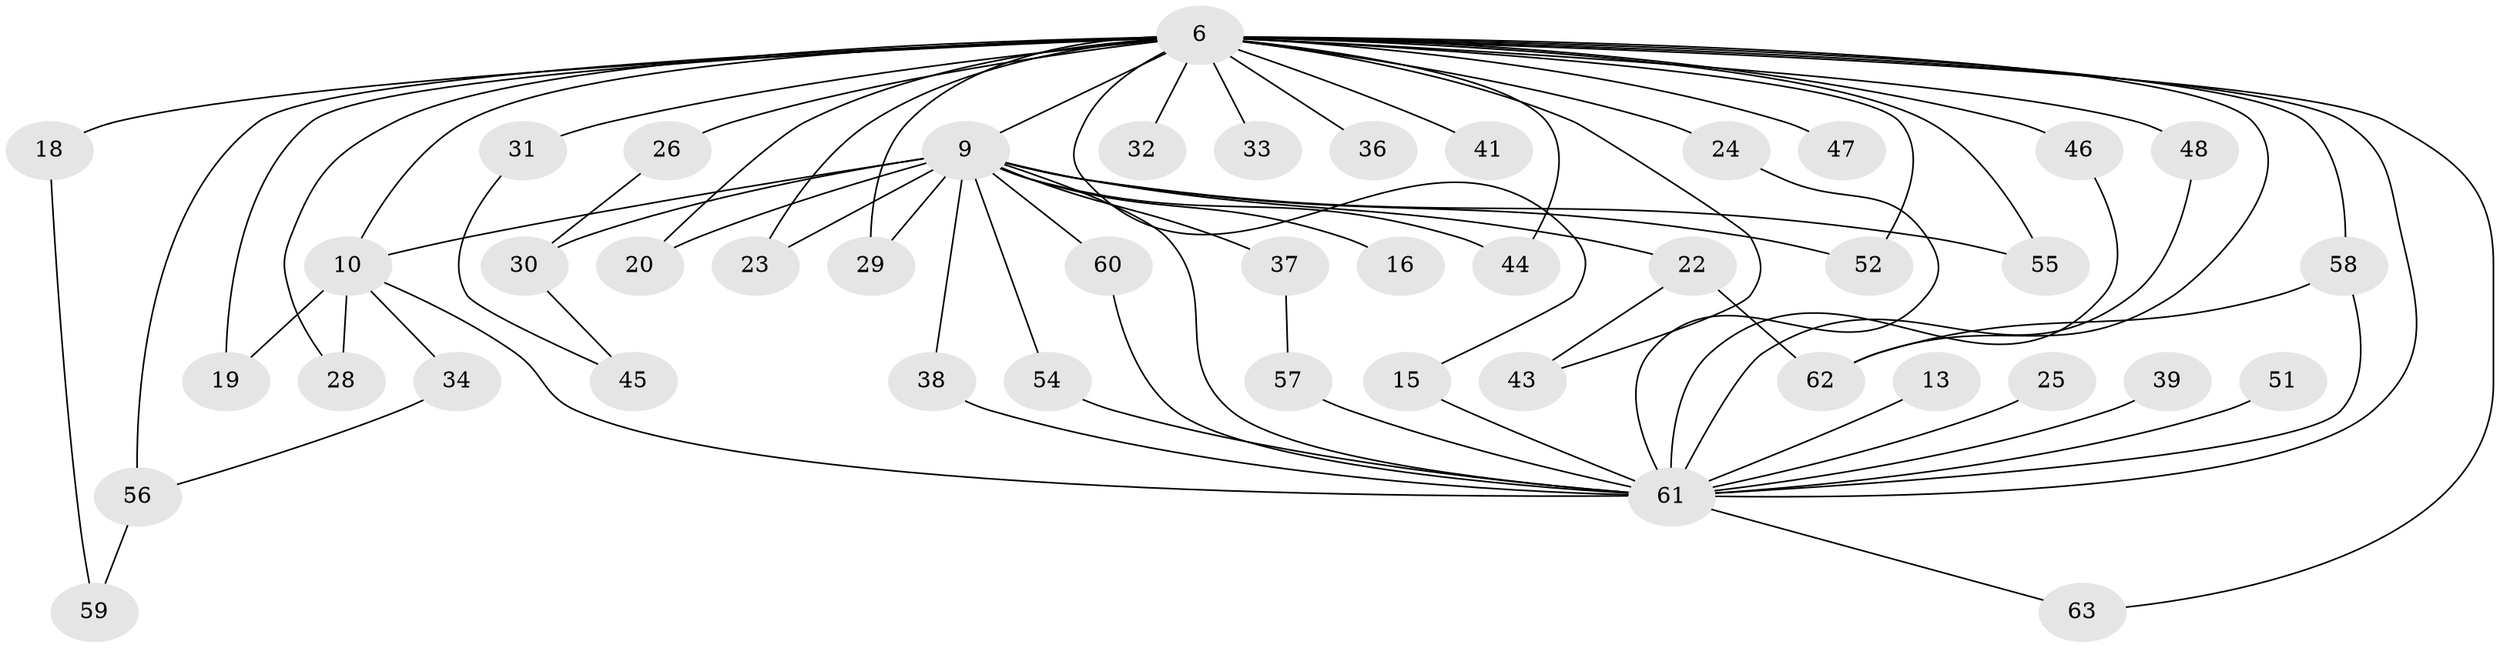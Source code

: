 // original degree distribution, {31: 0.015873015873015872, 17: 0.015873015873015872, 19: 0.015873015873015872, 10: 0.015873015873015872, 21: 0.031746031746031744, 16: 0.015873015873015872, 15: 0.015873015873015872, 13: 0.015873015873015872, 12: 0.015873015873015872, 3: 0.2222222222222222, 2: 0.5714285714285714, 5: 0.015873015873015872, 4: 0.031746031746031744}
// Generated by graph-tools (version 1.1) at 2025/46/03/04/25 21:46:35]
// undirected, 44 vertices, 71 edges
graph export_dot {
graph [start="1"]
  node [color=gray90,style=filled];
  6 [super="+3+1"];
  9 [super="+8"];
  10 [super="+4"];
  13;
  15;
  16;
  18;
  19;
  20;
  22;
  23;
  24;
  25;
  26;
  28;
  29;
  30;
  31;
  32;
  33;
  34;
  36;
  37;
  38;
  39;
  41;
  43 [super="+40"];
  44 [super="+42"];
  45;
  46 [super="+11"];
  47;
  48;
  51;
  52 [super="+49+35"];
  54;
  55;
  56 [super="+50+17"];
  57;
  58 [super="+53"];
  59;
  60;
  61 [super="+21+5+27"];
  62 [super="+14"];
  63;
  6 -- 9 [weight=9];
  6 -- 10 [weight=6];
  6 -- 15;
  6 -- 18 [weight=2];
  6 -- 23;
  6 -- 33 [weight=2];
  6 -- 36 [weight=2];
  6 -- 41 [weight=2];
  6 -- 46 [weight=2];
  6 -- 62 [weight=2];
  6 -- 20;
  6 -- 26 [weight=2];
  6 -- 32 [weight=2];
  6 -- 43 [weight=2];
  6 -- 44;
  6 -- 47 [weight=2];
  6 -- 63;
  6 -- 19;
  6 -- 24;
  6 -- 28;
  6 -- 29;
  6 -- 31;
  6 -- 48;
  6 -- 55;
  6 -- 58;
  6 -- 61 [weight=8];
  6 -- 52 [weight=3];
  6 -- 56 [weight=3];
  9 -- 10 [weight=6];
  9 -- 30;
  9 -- 37 [weight=2];
  9 -- 44 [weight=2];
  9 -- 16 [weight=2];
  9 -- 20;
  9 -- 22;
  9 -- 23;
  9 -- 29;
  9 -- 38;
  9 -- 54;
  9 -- 55;
  9 -- 60;
  9 -- 61 [weight=7];
  9 -- 52;
  10 -- 19;
  10 -- 28;
  10 -- 34;
  10 -- 61 [weight=5];
  13 -- 61 [weight=2];
  15 -- 61;
  18 -- 59;
  22 -- 43;
  22 -- 62;
  24 -- 61;
  25 -- 61 [weight=2];
  26 -- 30;
  30 -- 45;
  31 -- 45;
  34 -- 56;
  37 -- 57;
  38 -- 61;
  39 -- 61;
  46 -- 61;
  48 -- 61;
  51 -- 61 [weight=2];
  54 -- 61;
  56 -- 59;
  57 -- 61;
  58 -- 61;
  58 -- 62;
  60 -- 61;
  61 -- 63;
}
